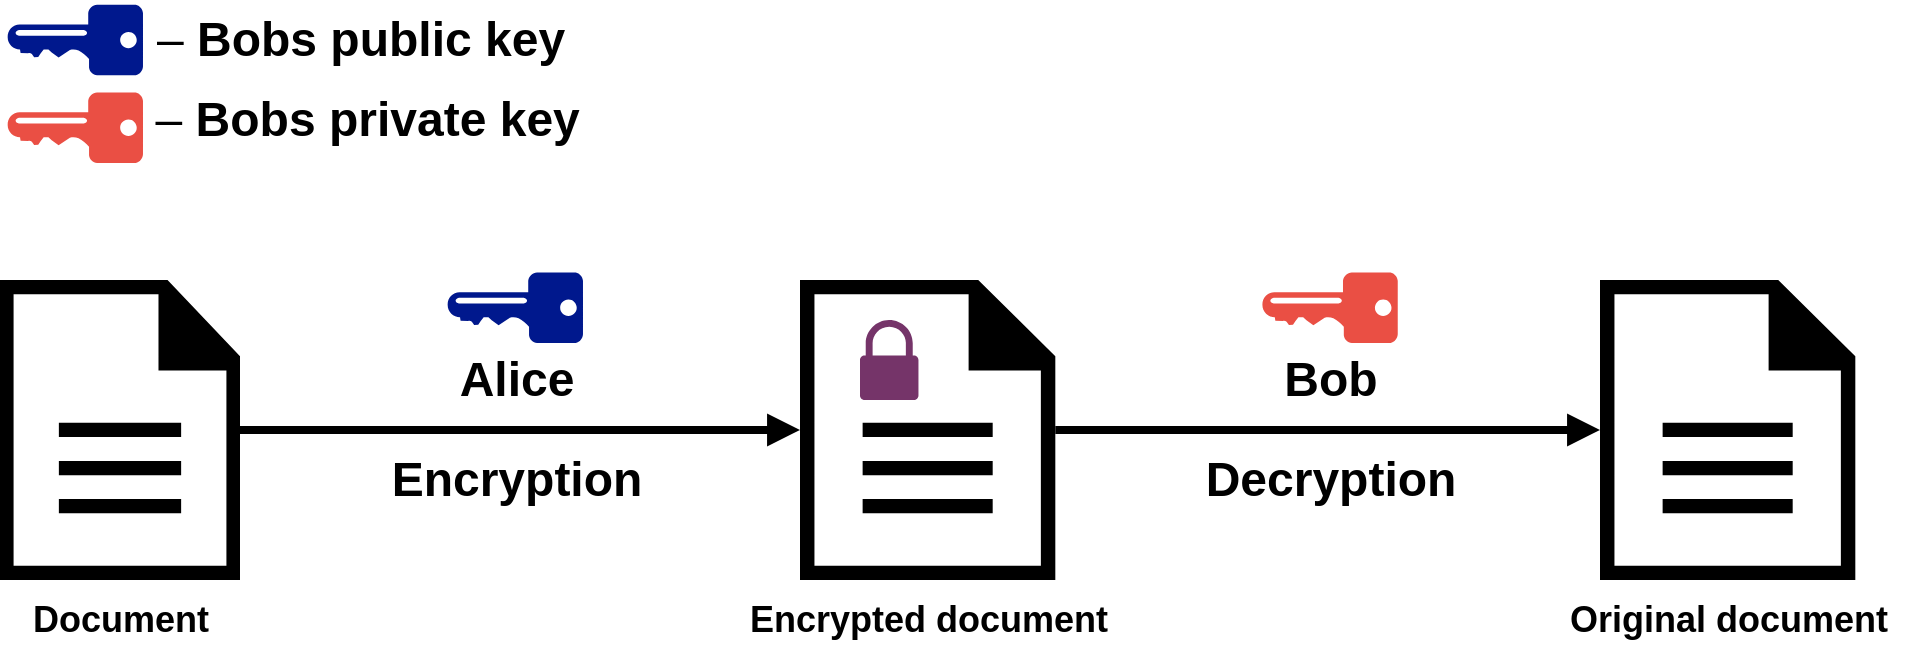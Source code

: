 <mxfile version="20.3.0" type="device"><diagram id="DidsFl4eXuDHd2FynarV" name="Page-1"><mxGraphModel dx="1422" dy="873" grid="1" gridSize="10" guides="1" tooltips="1" connect="1" arrows="1" fold="1" page="1" pageScale="1" pageWidth="2339" pageHeight="3300" math="0" shadow="0"><root><mxCell id="0"/><mxCell id="1" parent="0"/><mxCell id="zzGu4fYW0NQX0OKSEff--3" value="" style="pointerEvents=1;shadow=0;dashed=0;html=1;strokeColor=none;labelPosition=center;verticalLabelPosition=bottom;verticalAlign=top;outlineConnect=0;align=center;shape=mxgraph.office.concepts.document;fillColor=#000000;" parent="1" vertex="1"><mxGeometry x="800" y="730" width="127.66" height="150" as="geometry"/></mxCell><mxCell id="zzGu4fYW0NQX0OKSEff--2" value="" style="pointerEvents=1;shadow=0;dashed=0;html=1;strokeColor=none;labelPosition=center;verticalLabelPosition=bottom;verticalAlign=top;outlineConnect=0;align=center;shape=mxgraph.office.security.lock_protected;fillColor=#753469;" parent="1" vertex="1"><mxGeometry x="830" y="750" width="29.23" height="40" as="geometry"/></mxCell><mxCell id="zzGu4fYW0NQX0OKSEff--10" style="edgeStyle=orthogonalEdgeStyle;rounded=0;orthogonalLoop=1;jettySize=auto;html=1;strokeColor=#000000;strokeWidth=4;endArrow=block;endFill=1;" parent="1" source="zzGu4fYW0NQX0OKSEff--3" target="zzGu4fYW0NQX0OKSEff--4" edge="1"><mxGeometry relative="1" as="geometry"/></mxCell><mxCell id="zzGu4fYW0NQX0OKSEff--4" value="" style="pointerEvents=1;shadow=0;dashed=0;html=1;strokeColor=none;fillColor=#000000;labelPosition=center;verticalLabelPosition=bottom;verticalAlign=top;outlineConnect=0;align=center;shape=mxgraph.office.concepts.document;" parent="1" vertex="1"><mxGeometry x="1200" y="730" width="127.66" height="150" as="geometry"/></mxCell><mxCell id="zzGu4fYW0NQX0OKSEff--9" style="edgeStyle=orthogonalEdgeStyle;rounded=0;orthogonalLoop=1;jettySize=auto;html=1;strokeWidth=4;strokeColor=#000000;endArrow=block;endFill=1;" parent="1" source="zzGu4fYW0NQX0OKSEff--5" target="zzGu4fYW0NQX0OKSEff--3" edge="1"><mxGeometry relative="1" as="geometry"/></mxCell><mxCell id="zzGu4fYW0NQX0OKSEff--5" value="" style="pointerEvents=1;shadow=0;dashed=0;html=1;strokeColor=none;fillColor=#000000;labelPosition=center;verticalLabelPosition=bottom;verticalAlign=top;outlineConnect=0;align=center;shape=mxgraph.office.concepts.document;" parent="1" vertex="1"><mxGeometry x="400" y="730" width="120" height="150" as="geometry"/></mxCell><mxCell id="zzGu4fYW0NQX0OKSEff--11" value="" style="aspect=fixed;pointerEvents=1;shadow=0;dashed=0;html=1;strokeColor=none;labelPosition=center;verticalLabelPosition=bottom;verticalAlign=top;align=center;shape=mxgraph.mscae.enterprise.key_permissions;rotation=90;fillColor=#00188D;" parent="1" vertex="1"><mxGeometry x="640" y="710" width="35.23" height="67.75" as="geometry"/></mxCell><mxCell id="zzGu4fYW0NQX0OKSEff--13" value="&lt;font size=&quot;1&quot;&gt;&lt;b style=&quot;font-size: 24px;&quot;&gt;Alice&lt;/b&gt;&lt;/font&gt;" style="text;html=1;align=center;verticalAlign=middle;resizable=0;points=[];autosize=1;strokeWidth=1;" parent="1" vertex="1"><mxGeometry x="617.62" y="760" width="80" height="40" as="geometry"/></mxCell><mxCell id="zzGu4fYW0NQX0OKSEff--16" value="&lt;b&gt;&lt;font style=&quot;font-size: 24px&quot;&gt;Encryption&lt;/font&gt;&lt;/b&gt;" style="text;html=1;align=center;verticalAlign=middle;resizable=0;points=[];autosize=1;" parent="1" vertex="1"><mxGeometry x="582.62" y="810" width="150" height="40" as="geometry"/></mxCell><mxCell id="zzGu4fYW0NQX0OKSEff--17" value="" style="aspect=fixed;pointerEvents=1;shadow=0;dashed=0;html=1;strokeColor=none;labelPosition=center;verticalLabelPosition=bottom;verticalAlign=top;align=center;shape=mxgraph.mscae.enterprise.key_permissions;rotation=90;fillColor=#EA4F44;" parent="1" vertex="1"><mxGeometry x="1047.38" y="710" width="35.23" height="67.75" as="geometry"/></mxCell><mxCell id="zzGu4fYW0NQX0OKSEff--18" value="&lt;font size=&quot;1&quot;&gt;&lt;b style=&quot;font-size: 24px;&quot;&gt;Bob&lt;/b&gt;&lt;/font&gt;" style="text;html=1;align=center;verticalAlign=middle;resizable=0;points=[];autosize=1;strokeWidth=1;" parent="1" vertex="1"><mxGeometry x="1030" y="760" width="70" height="40" as="geometry"/></mxCell><mxCell id="zzGu4fYW0NQX0OKSEff--19" value="&lt;b&gt;&lt;font style=&quot;font-size: 24px&quot;&gt;Decryption&lt;/font&gt;&lt;/b&gt;" style="text;html=1;align=center;verticalAlign=middle;resizable=0;points=[];autosize=1;" parent="1" vertex="1"><mxGeometry x="990" y="810" width="150" height="40" as="geometry"/></mxCell><mxCell id="zzGu4fYW0NQX0OKSEff--22" value="" style="aspect=fixed;pointerEvents=1;shadow=0;dashed=0;html=1;strokeColor=none;labelPosition=center;verticalLabelPosition=bottom;verticalAlign=top;align=center;shape=mxgraph.mscae.enterprise.key_permissions;rotation=90;fillColor=#EA4F44;" parent="1" vertex="1"><mxGeometry x="420.0" y="620" width="35.23" height="67.75" as="geometry"/></mxCell><mxCell id="zzGu4fYW0NQX0OKSEff--23" value="&lt;span style=&quot;font-size: 24px;&quot;&gt;&lt;b style=&quot;&quot;&gt;&amp;nbsp;&lt;/b&gt;&lt;/span&gt;&lt;span style=&quot;left: 210.055px; top: 904.195px; font-family: sans-serif; transform: scaleX(0.969);&quot;&gt;&lt;font style=&quot;font-size: 24px&quot;&gt;–&lt;/font&gt;&lt;/span&gt;&lt;span style=&quot;font-size: 24px;&quot;&gt;&lt;b style=&quot;&quot;&gt;&amp;nbsp;Bobs private key&lt;/b&gt;&lt;/span&gt;" style="text;html=1;align=center;verticalAlign=middle;resizable=0;points=[];autosize=1;strokeWidth=1;" parent="1" vertex="1"><mxGeometry x="460" y="630.01" width="240" height="40" as="geometry"/></mxCell><mxCell id="zzGu4fYW0NQX0OKSEff--25" value="&lt;b&gt;&lt;font style=&quot;font-size: 18px;&quot;&gt;Document&lt;/font&gt;&lt;br&gt;&lt;/b&gt;" style="text;html=1;align=center;verticalAlign=middle;resizable=0;points=[];autosize=1;" parent="1" vertex="1"><mxGeometry x="405" y="880" width="110" height="40" as="geometry"/></mxCell><mxCell id="zzGu4fYW0NQX0OKSEff--26" value="&lt;b&gt;&lt;span style=&quot;font-size: 18px;&quot;&gt;Original document&lt;/span&gt;&lt;br&gt;&lt;/b&gt;" style="text;html=1;align=center;verticalAlign=middle;resizable=0;points=[];autosize=1;" parent="1" vertex="1"><mxGeometry x="1173.83" y="880" width="180" height="40" as="geometry"/></mxCell><mxCell id="zzGu4fYW0NQX0OKSEff--28" value="&lt;b&gt;&lt;span style=&quot;font-size: 18px;&quot;&gt;Encrypted document&lt;/span&gt;&lt;br&gt;&lt;/b&gt;" style="text;html=1;align=center;verticalAlign=middle;resizable=0;points=[];autosize=1;" parent="1" vertex="1"><mxGeometry x="763.83" y="880" width="200" height="40" as="geometry"/></mxCell><mxCell id="cBDIQFeqhVys90UB3R7k-1" value="" style="aspect=fixed;pointerEvents=1;shadow=0;dashed=0;html=1;strokeColor=none;labelPosition=center;verticalLabelPosition=bottom;verticalAlign=top;align=center;shape=mxgraph.mscae.enterprise.key_permissions;rotation=90;fillColor=#00188D;" parent="1" vertex="1"><mxGeometry x="420.0" y="576.13" width="35.23" height="67.75" as="geometry"/></mxCell><mxCell id="cBDIQFeqhVys90UB3R7k-2" value="&lt;span style=&quot;font-size: 24px;&quot;&gt;&lt;b style=&quot;&quot;&gt;&amp;nbsp;&lt;/b&gt;&lt;/span&gt;&lt;span style=&quot;left: 210.055px; top: 904.195px; font-family: sans-serif; transform: scaleX(0.969);&quot;&gt;&lt;font style=&quot;font-size: 24px&quot;&gt;–&lt;/font&gt;&lt;/span&gt;&lt;span style=&quot;font-size: 24px;&quot;&gt;&lt;b style=&quot;&quot;&gt;&amp;nbsp;Bobs public key&amp;nbsp;&lt;/b&gt;&lt;/span&gt;" style="text;html=1;align=center;verticalAlign=middle;resizable=0;points=[];autosize=1;strokeWidth=1;" parent="1" vertex="1"><mxGeometry x="460" y="590.01" width="240" height="40" as="geometry"/></mxCell></root></mxGraphModel></diagram></mxfile>